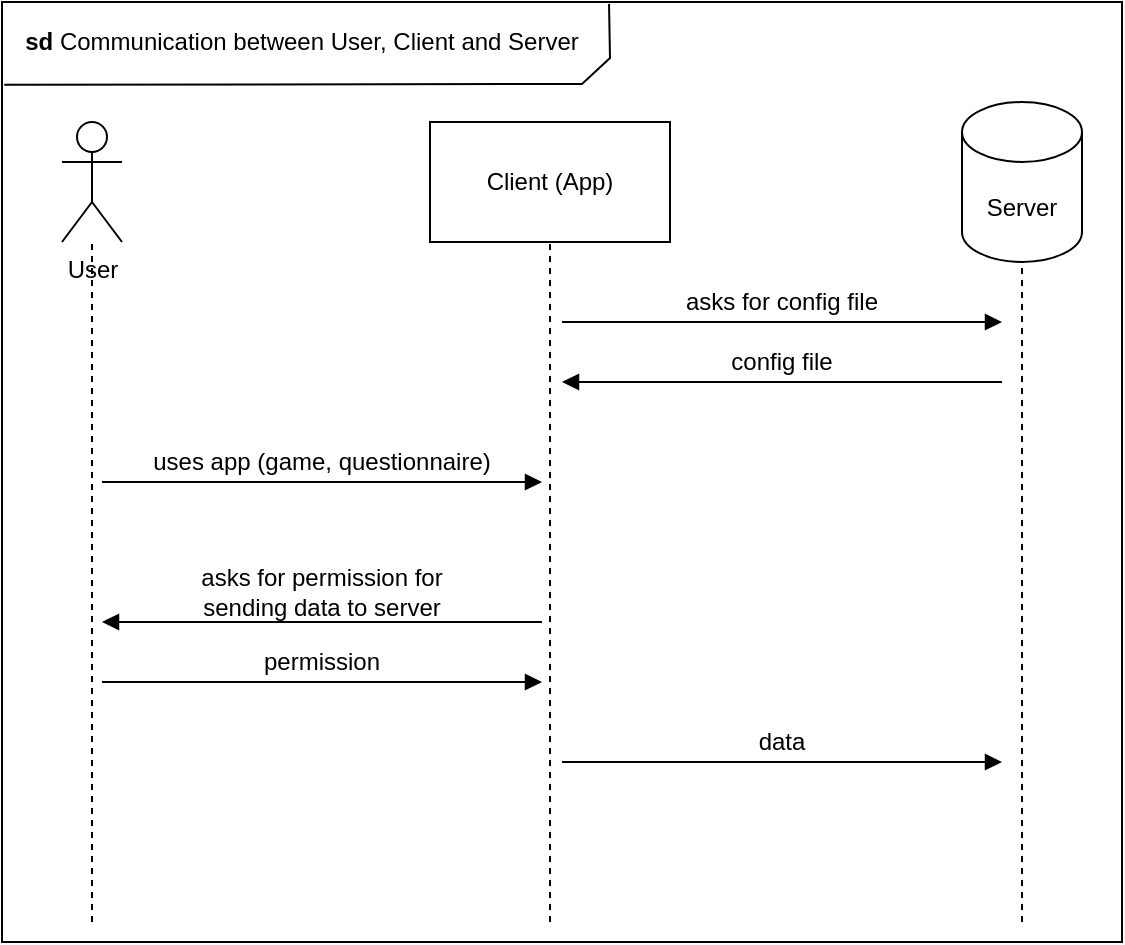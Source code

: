 <mxfile version="15.1.1" type="device"><diagram id="REJW56wdaNitzeAncw-F" name="Page-1"><mxGraphModel dx="1178" dy="653" grid="1" gridSize="10" guides="1" tooltips="1" connect="1" arrows="1" fold="1" page="1" pageScale="1" pageWidth="827" pageHeight="1169" math="0" shadow="0"><root><mxCell id="0"/><mxCell id="1" parent="0"/><mxCell id="6M1lN9iOHNT6FxCKW3XG-34" value="" style="rounded=0;whiteSpace=wrap;html=1;fillColor=none;" vertex="1" parent="1"><mxGeometry x="80" y="40" width="560" height="470" as="geometry"/></mxCell><mxCell id="6M1lN9iOHNT6FxCKW3XG-5" value="Client (App)" style="rounded=0;whiteSpace=wrap;html=1;fillColor=none;" vertex="1" parent="1"><mxGeometry x="294" y="100" width="120" height="60" as="geometry"/></mxCell><mxCell id="6M1lN9iOHNT6FxCKW3XG-6" value="&lt;div&gt;User&lt;/div&gt;" style="shape=umlActor;verticalLabelPosition=bottom;verticalAlign=top;html=1;outlineConnect=0;fillColor=none;" vertex="1" parent="1"><mxGeometry x="110" y="100" width="30" height="60" as="geometry"/></mxCell><mxCell id="6M1lN9iOHNT6FxCKW3XG-11" value="Server" style="shape=cylinder3;whiteSpace=wrap;html=1;boundedLbl=1;backgroundOutline=1;size=15;fillColor=none;" vertex="1" parent="1"><mxGeometry x="560" y="90" width="60" height="80" as="geometry"/></mxCell><mxCell id="6M1lN9iOHNT6FxCKW3XG-15" value="" style="endArrow=none;dashed=1;html=1;" edge="1" parent="1"><mxGeometry width="50" height="50" relative="1" as="geometry"><mxPoint x="125" y="500" as="sourcePoint"/><mxPoint x="125" y="160" as="targetPoint"/></mxGeometry></mxCell><mxCell id="6M1lN9iOHNT6FxCKW3XG-16" value="" style="endArrow=none;dashed=1;html=1;entryX=0.5;entryY=1;entryDx=0;entryDy=0;" edge="1" parent="1" target="6M1lN9iOHNT6FxCKW3XG-5"><mxGeometry width="50" height="50" relative="1" as="geometry"><mxPoint x="354" y="500" as="sourcePoint"/><mxPoint x="360" y="170" as="targetPoint"/></mxGeometry></mxCell><mxCell id="6M1lN9iOHNT6FxCKW3XG-17" value="" style="endArrow=none;dashed=1;html=1;entryX=0.5;entryY=1;entryDx=0;entryDy=0;entryPerimeter=0;" edge="1" parent="1" target="6M1lN9iOHNT6FxCKW3XG-11"><mxGeometry width="50" height="50" relative="1" as="geometry"><mxPoint x="590" y="500" as="sourcePoint"/><mxPoint x="125" y="170" as="targetPoint"/><Array as="points"><mxPoint x="590" y="370"/><mxPoint x="590" y="300"/></Array></mxGeometry></mxCell><mxCell id="6M1lN9iOHNT6FxCKW3XG-18" value="" style="endArrow=block;html=1;endFill=1;" edge="1" parent="1"><mxGeometry width="50" height="50" relative="1" as="geometry"><mxPoint x="130" y="380" as="sourcePoint"/><mxPoint x="350" y="380" as="targetPoint"/></mxGeometry></mxCell><mxCell id="6M1lN9iOHNT6FxCKW3XG-19" value="" style="endArrow=block;html=1;endFill=1;" edge="1" parent="1"><mxGeometry width="50" height="50" relative="1" as="geometry"><mxPoint x="350" y="350" as="sourcePoint"/><mxPoint x="130" y="350" as="targetPoint"/></mxGeometry></mxCell><mxCell id="6M1lN9iOHNT6FxCKW3XG-20" value="asks for permission for sending data to server" style="text;html=1;strokeColor=none;fillColor=none;align=center;verticalAlign=middle;whiteSpace=wrap;rounded=0;" vertex="1" parent="1"><mxGeometry x="170" y="320" width="140" height="30" as="geometry"/></mxCell><mxCell id="6M1lN9iOHNT6FxCKW3XG-21" value="permission" style="text;html=1;strokeColor=none;fillColor=none;align=center;verticalAlign=middle;whiteSpace=wrap;rounded=0;" vertex="1" parent="1"><mxGeometry x="170" y="360" width="140" height="20" as="geometry"/></mxCell><mxCell id="6M1lN9iOHNT6FxCKW3XG-22" value="" style="endArrow=block;html=1;endFill=1;" edge="1" parent="1"><mxGeometry width="50" height="50" relative="1" as="geometry"><mxPoint x="360" y="200" as="sourcePoint"/><mxPoint x="580" y="200" as="targetPoint"/></mxGeometry></mxCell><mxCell id="6M1lN9iOHNT6FxCKW3XG-23" value="" style="endArrow=block;html=1;endFill=1;" edge="1" parent="1"><mxGeometry width="50" height="50" relative="1" as="geometry"><mxPoint x="580" y="230.0" as="sourcePoint"/><mxPoint x="360" y="230.0" as="targetPoint"/></mxGeometry></mxCell><mxCell id="6M1lN9iOHNT6FxCKW3XG-24" value="config file" style="text;html=1;strokeColor=none;fillColor=none;align=center;verticalAlign=middle;whiteSpace=wrap;rounded=0;" vertex="1" parent="1"><mxGeometry x="400" y="210.0" width="140" height="20" as="geometry"/></mxCell><mxCell id="6M1lN9iOHNT6FxCKW3XG-25" value="asks for config file" style="text;html=1;strokeColor=none;fillColor=none;align=center;verticalAlign=middle;whiteSpace=wrap;rounded=0;" vertex="1" parent="1"><mxGeometry x="400" y="180" width="140" height="20" as="geometry"/></mxCell><mxCell id="6M1lN9iOHNT6FxCKW3XG-28" value="" style="endArrow=block;html=1;endFill=1;" edge="1" parent="1"><mxGeometry width="50" height="50" relative="1" as="geometry"><mxPoint x="130" y="280" as="sourcePoint"/><mxPoint x="350" y="280" as="targetPoint"/></mxGeometry></mxCell><mxCell id="6M1lN9iOHNT6FxCKW3XG-29" value="uses app (game, questionnaire)" style="text;html=1;strokeColor=none;fillColor=none;align=center;verticalAlign=middle;whiteSpace=wrap;rounded=0;" vertex="1" parent="1"><mxGeometry x="150" y="260" width="180" height="20" as="geometry"/></mxCell><mxCell id="6M1lN9iOHNT6FxCKW3XG-30" value="" style="endArrow=block;html=1;endFill=1;" edge="1" parent="1"><mxGeometry width="50" height="50" relative="1" as="geometry"><mxPoint x="360" y="420" as="sourcePoint"/><mxPoint x="580" y="420" as="targetPoint"/></mxGeometry></mxCell><mxCell id="6M1lN9iOHNT6FxCKW3XG-33" value="data" style="text;html=1;strokeColor=none;fillColor=none;align=center;verticalAlign=middle;whiteSpace=wrap;rounded=0;" vertex="1" parent="1"><mxGeometry x="400" y="400" width="140" height="20" as="geometry"/></mxCell><mxCell id="6M1lN9iOHNT6FxCKW3XG-36" value="" style="endArrow=none;html=1;entryX=0.542;entryY=0.002;entryDx=0;entryDy=0;exitX=0.002;exitY=0.088;exitDx=0;exitDy=0;exitPerimeter=0;rounded=0;entryPerimeter=0;" edge="1" parent="1" source="6M1lN9iOHNT6FxCKW3XG-34" target="6M1lN9iOHNT6FxCKW3XG-34"><mxGeometry width="50" height="50" relative="1" as="geometry"><mxPoint x="750" y="120" as="sourcePoint"/><mxPoint x="750" y="60" as="targetPoint"/><Array as="points"><mxPoint x="370" y="81"/><mxPoint x="384" y="68"/></Array></mxGeometry></mxCell><mxCell id="6M1lN9iOHNT6FxCKW3XG-37" value="&lt;font style=&quot;font-size: 12px&quot;&gt;&lt;b&gt;sd&lt;/b&gt; &lt;font style=&quot;font-size: 12px&quot;&gt;Communication between User, Client and Server&lt;/font&gt;&lt;/font&gt;" style="text;html=1;strokeColor=none;fillColor=none;align=center;verticalAlign=middle;whiteSpace=wrap;rounded=0;" vertex="1" parent="1"><mxGeometry x="90" y="50" width="280" height="20" as="geometry"/></mxCell></root></mxGraphModel></diagram></mxfile>
